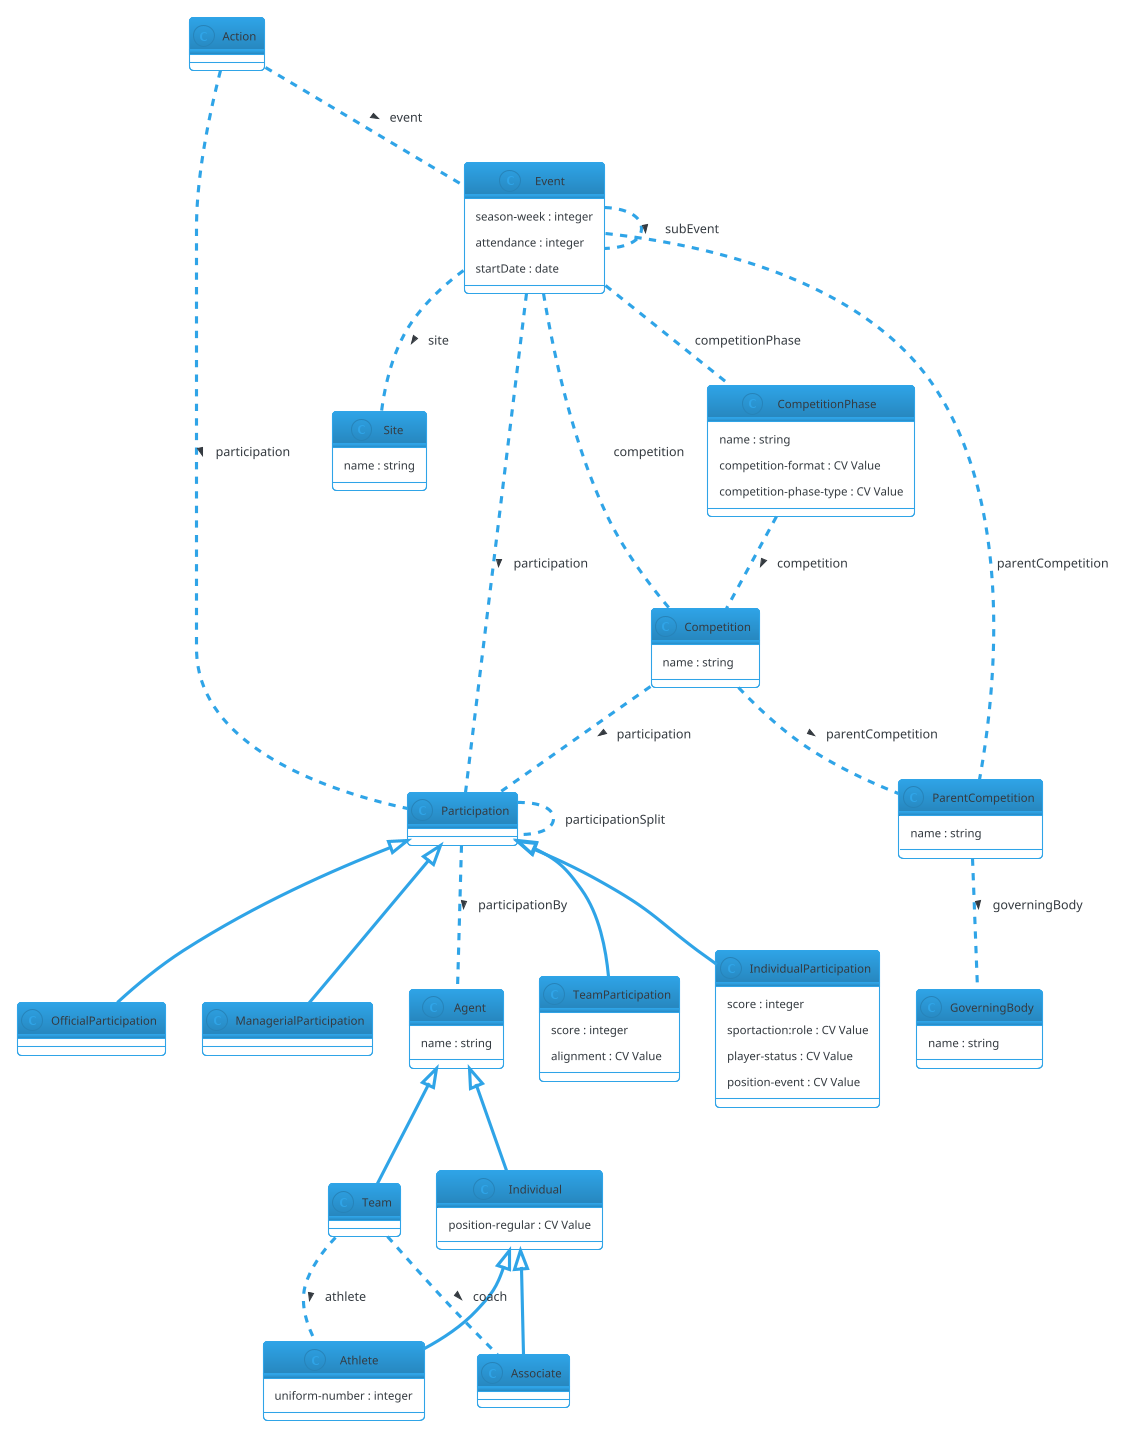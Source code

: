 @startuml
!theme cerulean-outline

' IPTC Sport Model - last updated 2021-11-16

' RDF Classes defined in our ontology:
class GoverningBody {
  name : string
}

class ParentCompetition {
  name : string
}

class Competition {
  name : string
}

class CompetitionPhase {
  name : string
  competition-format : CV Value
  competition-phase-type : CV Value
}

class Event {
  season-week : integer
  attendance : integer
  startDate : date
}

class Action { }

class Participation { }

' TeamParticipation is a subclass of Participation
Participation <|-- TeamParticipation
class TeamParticipation {
  score : integer
  alignment : CV Value
}

Participation <|-- IndividualParticipation
class IndividualParticipation {
  score : integer
  sportaction:role : CV Value
  player-status : CV Value
  position-event : CV Value
}

Participation <|-- OfficialParticipation
class OfficialParticipation { }

Participation <|-- ManagerialParticipation
class ManagerialParticipation { }

class Agent {
  name : string
}

Agent <|-- Team
class Team { }

Agent <|-- Individual
class Individual {
  position-regular : CV Value
}

Individual <|-- Athlete
class Athlete {
  uniform-number : integer
}

Individual <|-- Associate
class Associate { }

class Site {
  name : string
}

' Object properties - relationships between classes


Action .. Event : > event
Competition .. ParentCompetition : > parentCompetition
CompetitionPhase .. Competition : > competition
ParentCompetition .. GoverningBody : > governingBody
Event .. Competition : competition
Event .. ParentCompetition : parentCompetition
Event .. CompetitionPhase : competitionPhase
Action .. Participation : > participation
Event .. Participation : > participation
Competition .. Participation : > participation
Participation .. Participation : participationSplit
Event .. Event : > subEvent
Participation .. Agent : > participationBy
Team .. Athlete : > athlete
Team .. Associate : > coach
Event .. Site :  > site
@enduml
